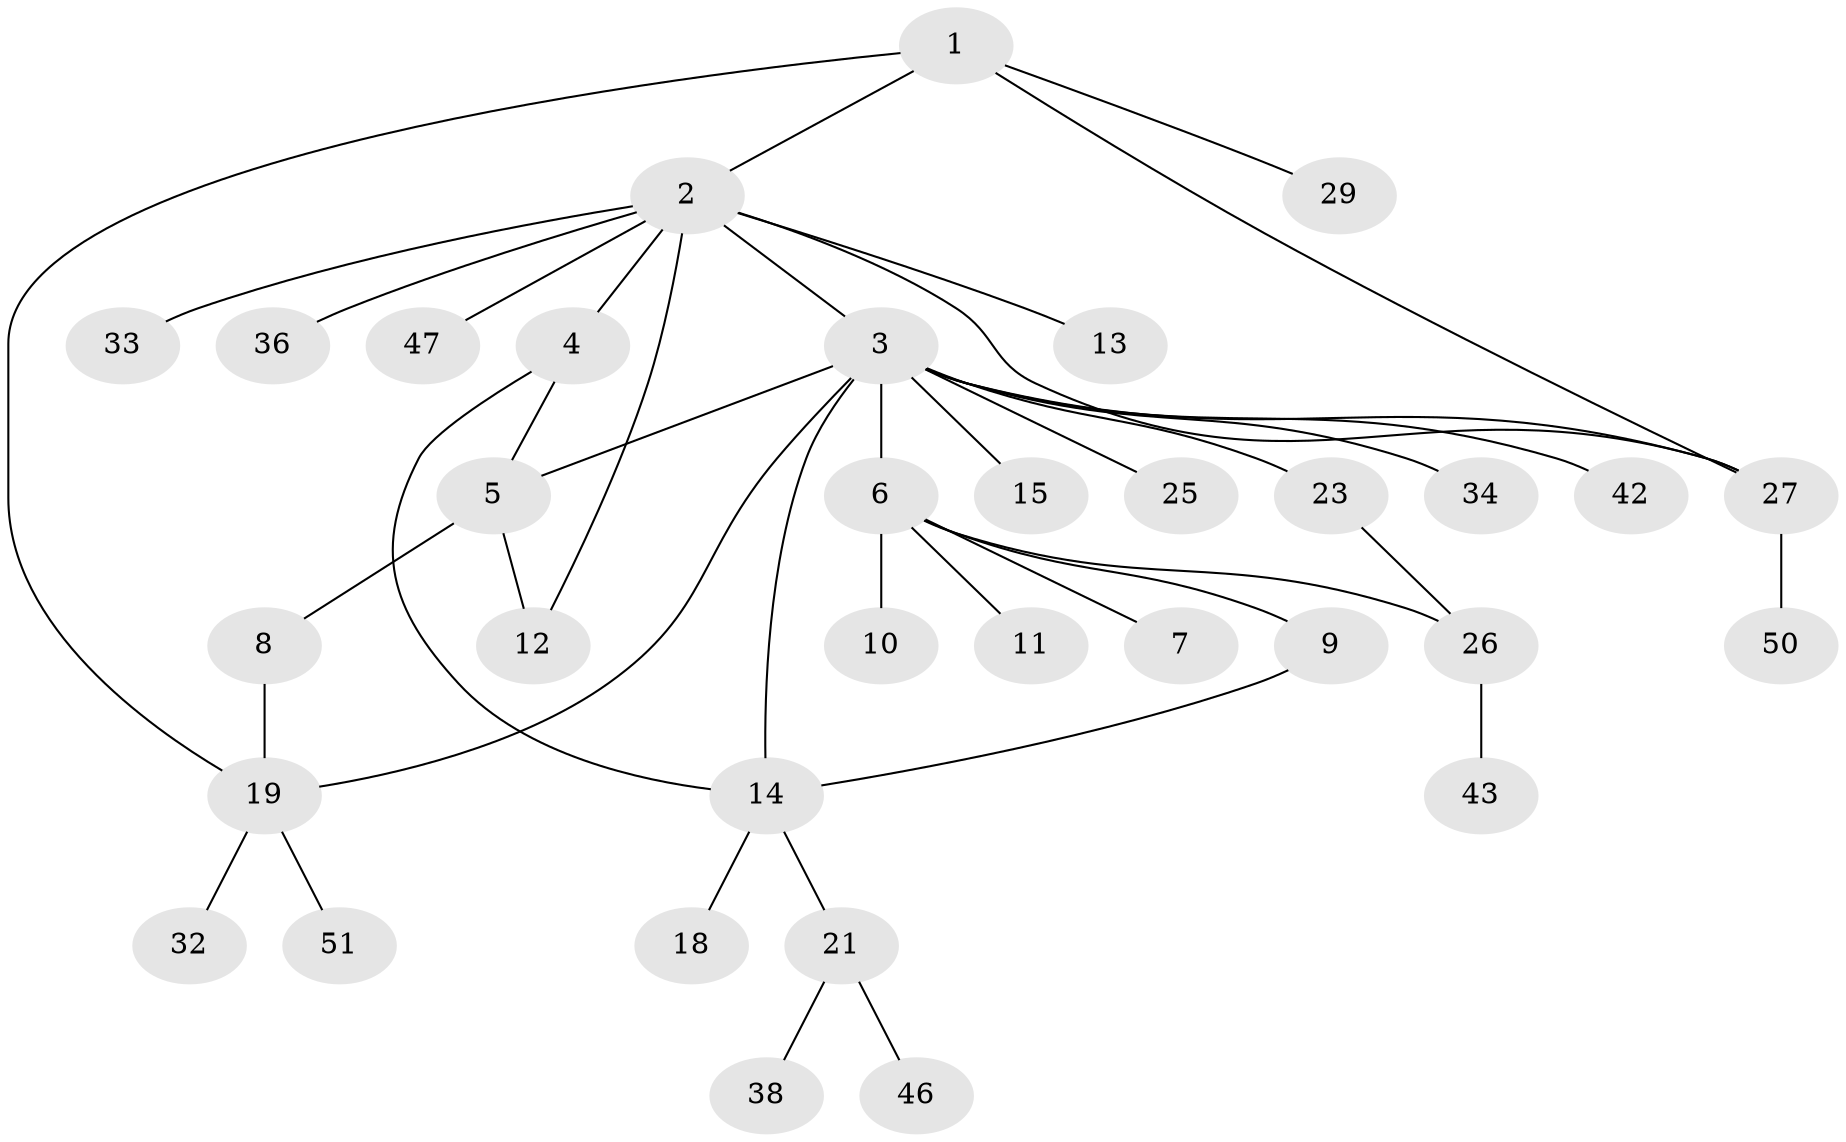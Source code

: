 // Generated by graph-tools (version 1.1) at 2025/23/03/03/25 07:23:48]
// undirected, 34 vertices, 42 edges
graph export_dot {
graph [start="1"]
  node [color=gray90,style=filled];
  1 [super="+44"];
  2 [super="+22"];
  3 [super="+17"];
  4 [super="+31"];
  5 [super="+28"];
  6 [super="+41"];
  7;
  8 [super="+37"];
  9;
  10;
  11;
  12;
  13;
  14 [super="+16"];
  15 [super="+35"];
  18 [super="+24"];
  19 [super="+20"];
  21 [super="+39"];
  23 [super="+49"];
  25;
  26 [super="+48"];
  27 [super="+30"];
  29;
  32;
  33;
  34 [super="+45"];
  36 [super="+40"];
  38;
  42;
  43;
  46;
  47;
  50;
  51;
  1 -- 2;
  1 -- 19;
  1 -- 27;
  1 -- 29;
  2 -- 3;
  2 -- 4;
  2 -- 12;
  2 -- 13;
  2 -- 33;
  2 -- 36;
  2 -- 47;
  2 -- 27;
  3 -- 5;
  3 -- 6;
  3 -- 15;
  3 -- 23;
  3 -- 25;
  3 -- 34;
  3 -- 42;
  3 -- 14;
  3 -- 19;
  3 -- 27;
  4 -- 5;
  4 -- 14;
  5 -- 8;
  5 -- 12;
  6 -- 7;
  6 -- 9;
  6 -- 10;
  6 -- 11;
  6 -- 26;
  8 -- 19;
  9 -- 14;
  14 -- 18;
  14 -- 21;
  19 -- 32;
  19 -- 51;
  21 -- 38;
  21 -- 46;
  23 -- 26;
  26 -- 43;
  27 -- 50;
}
